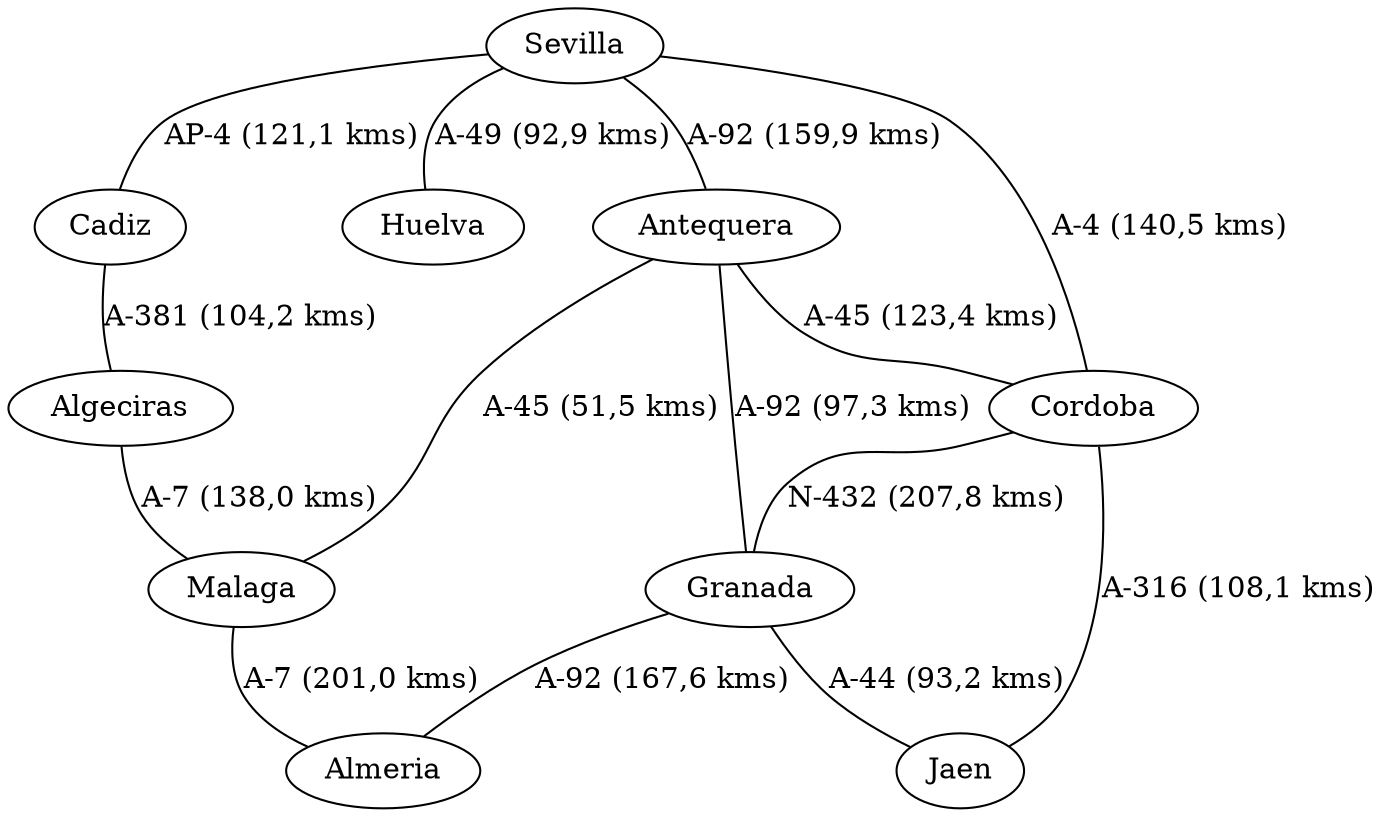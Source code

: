 strict graph G {
  1 [ label="Sevilla" ];
  2 [ label="Cadiz" ];
  3 [ label="Huelva" ];
  4 [ label="Cordoba" ];
  5 [ label="Malaga" ];
  6 [ label="Antequera" ];
  7 [ label="Almeria" ];
  8 [ label="Granada" ];
  9 [ label="Jaen" ];
  10 [ label="Algeciras" ];
  1 -- 3 [ label="A-49 (92,9 kms)" ];
  1 -- 4 [ label="A-4 (140,5 kms)" ];
  1 -- 2 [ label="AP-4 (121,1 kms)" ];
  1 -- 6 [ label="A-92 (159,9 kms)" ];
  6 -- 8 [ label="A-92 (97,3 kms)" ];
  6 -- 5 [ label="A-45 (51,5 kms)" ];
  6 -- 4 [ label="A-45 (123,4 kms)" ];
  5 -- 7 [ label="A-7 (201,0 kms)" ];
  4 -- 9 [ label="A-316 (108,1 kms)" ];
  4 -- 8 [ label="N-432 (207,8 kms)" ];
  8 -- 7 [ label="A-92 (167,6 kms)" ];
  8 -- 9 [ label="A-44 (93,2 kms)" ];
  2 -- 10 [ label="A-381 (104,2 kms)" ];
  10 -- 5 [ label="A-7 (138,0 kms)" ];
}
